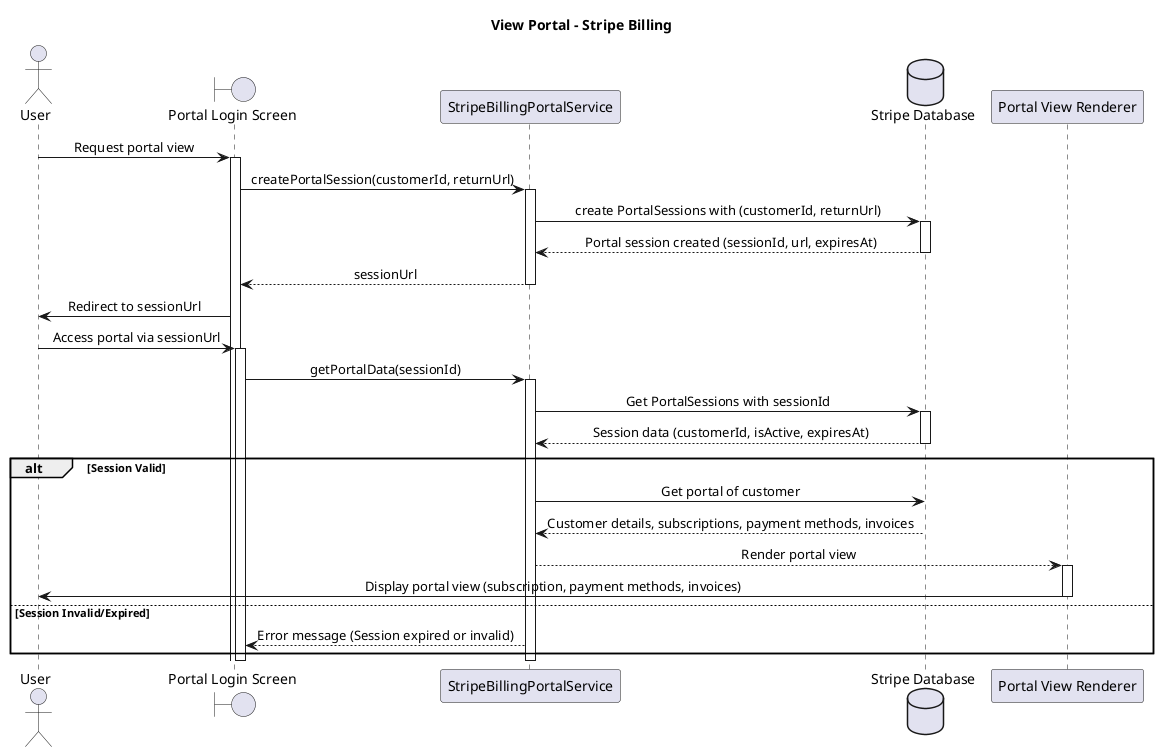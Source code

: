 @startuml ViewPortalSequence
skinparam sequenceMessageAlign center
Title View Portal - Stripe Billing

actor User as UserActor
boundary "Portal Login Screen" as PortalScreen
participant "StripeBillingPortalService" as BillingService
database "Stripe Database" as StripeDB
participant "Portal View Renderer" as PortalRenderer

UserActor -> PortalScreen: Request portal view
activate PortalScreen

PortalScreen -> BillingService: createPortalSession(customerId, returnUrl)
activate BillingService

BillingService -> StripeDB: create PortalSessions with (customerId, returnUrl)
activate StripeDB
StripeDB --> BillingService: Portal session created (sessionId, url, expiresAt)
deactivate StripeDB

BillingService --> PortalScreen: sessionUrl
deactivate BillingService

PortalScreen -> UserActor: Redirect to sessionUrl

UserActor -> PortalScreen: Access portal via sessionUrl
activate PortalScreen

PortalScreen -> BillingService: getPortalData(sessionId)
activate BillingService

BillingService -> StripeDB: Get PortalSessions with sessionId
activate StripeDB
StripeDB --> BillingService: Session data (customerId, isActive, expiresAt)
deactivate StripeDB

alt Session Valid
  BillingService -> StripeDB: Get portal of customer
  StripeDB --> BillingService: Customer details, subscriptions, payment methods, invoices
  deactivate StripeDB

  BillingService --> PortalRenderer: Render portal view
  activate PortalRenderer
  PortalRenderer -> UserActor: Display portal view (subscription, payment methods, invoices)
  deactivate PortalRenderer
else Session Invalid/Expired
  BillingService --> PortalScreen: Error message (Session expired or invalid)
end

deactivate BillingService
deactivate PortalScreen
@enduml
